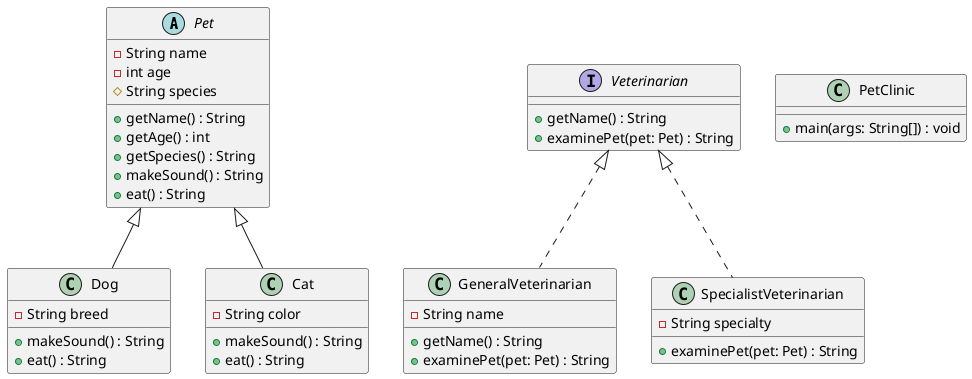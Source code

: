 @startuml

abstract class Pet {
    - String name
    - int age
    # String species
    + getName() : String
    + getAge() : int
    + getSpecies() : String
    + makeSound() : String
    + eat() : String
}

class Dog {
    - String breed
    + makeSound() : String
    + eat() : String
}

class Cat {
    - String color
    + makeSound() : String
    + eat() : String
}

interface Veterinarian {
    + getName() : String
    + examinePet(pet: Pet) : String
}

class GeneralVeterinarian {
    - String name
    + getName() : String
    + examinePet(pet: Pet) : String
}

class SpecialistVeterinarian {
    - String specialty
    + examinePet(pet: Pet) : String
}

class PetClinic {
    + main(args: String[]) : void
}

Pet <|-- Dog
Pet <|-- Cat
Veterinarian <|.. GeneralVeterinarian
Veterinarian <|.. SpecialistVeterinarian

@enduml